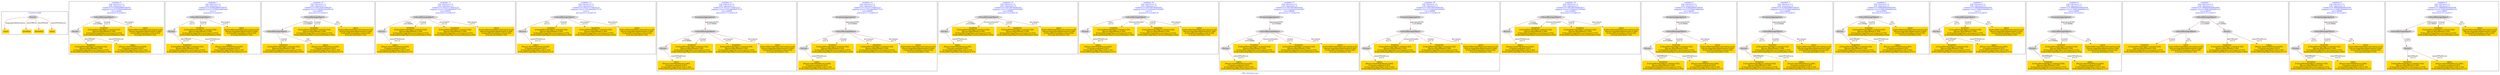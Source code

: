 digraph n0 {
fontcolor="blue"
remincross="true"
label="s09-s-18-artists.json"
subgraph cluster_0 {
label="1-correct model"
n2[style="filled",color="white",fillcolor="lightgray",label="Person1"];
n3[shape="plaintext",style="filled",fillcolor="gold",label="values"];
n4[shape="plaintext",style="filled",fillcolor="gold",label="birthDate"];
n5[shape="plaintext",style="filled",fillcolor="gold",label="deathDate"];
n6[shape="plaintext",style="filled",fillcolor="gold",label="values"];
}
subgraph cluster_1 {
label="candidate 0\nlink coherence:1.0\nnode coherence:1.0\nconfidence:0.42389268695786797\nmapping score:0.557964228985956\ncost:4.99982\n-precision:0.4-recall:0.5"
n8[style="filled",color="white",fillcolor="lightgray",label="CulturalHeritageObject1"];
n9[style="filled",color="white",fillcolor="lightgray",label="Person1"];
n10[shape="plaintext",style="filled",fillcolor="gold",label="deathDate\n[CulturalHeritageObject,created,0.524]\n[Person,dateOfDeath,0.349]\n[CulturalHeritageObject,provenance,0.075]\n[CulturalHeritageObject,accessionNumber,0.052]"];
n11[shape="plaintext",style="filled",fillcolor="gold",label="birthDate\n[CulturalHeritageObject,created,0.524]\n[Person,dateOfDeath,0.349]\n[CulturalHeritageObject,provenance,0.075]\n[CulturalHeritageObject,accessionNumber,0.052]"];
n12[shape="plaintext",style="filled",fillcolor="gold",label="values\n[CulturalHeritageObject,description,0.33]\n[Person,biographicalInformation,0.296]\n[CulturalHeritageObject,title,0.229]\n[Concept,prefLabel,0.145]"];
n13[shape="plaintext",style="filled",fillcolor="gold",label="values\n[Person,nameOfThePerson,0.493]\n[Concept,prefLabel,0.207]\n[CulturalHeritageObject,title,0.183]\n[CulturalHeritageObject,description,0.117]"];
}
subgraph cluster_2 {
label="candidate 1\nlink coherence:1.0\nnode coherence:1.0\nconfidence:0.42389268695786797\nmapping score:0.557964228985956\ncost:5.0\n-precision:0.4-recall:0.5"
n15[style="filled",color="white",fillcolor="lightgray",label="CulturalHeritageObject1"];
n16[style="filled",color="white",fillcolor="lightgray",label="Person2"];
n17[shape="plaintext",style="filled",fillcolor="gold",label="deathDate\n[CulturalHeritageObject,created,0.524]\n[Person,dateOfDeath,0.349]\n[CulturalHeritageObject,provenance,0.075]\n[CulturalHeritageObject,accessionNumber,0.052]"];
n18[shape="plaintext",style="filled",fillcolor="gold",label="values\n[Person,nameOfThePerson,0.493]\n[Concept,prefLabel,0.207]\n[CulturalHeritageObject,title,0.183]\n[CulturalHeritageObject,description,0.117]"];
n19[shape="plaintext",style="filled",fillcolor="gold",label="birthDate\n[CulturalHeritageObject,created,0.524]\n[Person,dateOfDeath,0.349]\n[CulturalHeritageObject,provenance,0.075]\n[CulturalHeritageObject,accessionNumber,0.052]"];
n20[shape="plaintext",style="filled",fillcolor="gold",label="values\n[CulturalHeritageObject,description,0.33]\n[Person,biographicalInformation,0.296]\n[CulturalHeritageObject,title,0.229]\n[Concept,prefLabel,0.145]"];
}
subgraph cluster_3 {
label="candidate 10\nlink coherence:1.0\nnode coherence:1.0\nconfidence:0.3651542872884267\nmapping score:0.5383847624294756\ncost:4.99997\n-precision:0.0-recall:0.0"
n22[style="filled",color="white",fillcolor="lightgray",label="CulturalHeritageObject1"];
n23[style="filled",color="white",fillcolor="lightgray",label="CulturalHeritageObject2"];
n24[shape="plaintext",style="filled",fillcolor="gold",label="birthDate\n[CulturalHeritageObject,created,0.524]\n[Person,dateOfDeath,0.349]\n[CulturalHeritageObject,provenance,0.075]\n[CulturalHeritageObject,accessionNumber,0.052]"];
n25[shape="plaintext",style="filled",fillcolor="gold",label="values\n[CulturalHeritageObject,description,0.33]\n[Person,biographicalInformation,0.296]\n[CulturalHeritageObject,title,0.229]\n[Concept,prefLabel,0.145]"];
n26[shape="plaintext",style="filled",fillcolor="gold",label="deathDate\n[CulturalHeritageObject,created,0.524]\n[Person,dateOfDeath,0.349]\n[CulturalHeritageObject,provenance,0.075]\n[CulturalHeritageObject,accessionNumber,0.052]"];
n27[shape="plaintext",style="filled",fillcolor="gold",label="values\n[Person,nameOfThePerson,0.493]\n[Concept,prefLabel,0.207]\n[CulturalHeritageObject,title,0.183]\n[CulturalHeritageObject,description,0.117]"];
}
subgraph cluster_4 {
label="candidate 11\nlink coherence:1.0\nnode coherence:1.0\nconfidence:0.3553271756432127\nmapping score:0.5351090585477376\ncost:4.99982\n-precision:0.2-recall:0.25"
n29[style="filled",color="white",fillcolor="lightgray",label="CulturalHeritageObject1"];
n30[style="filled",color="white",fillcolor="lightgray",label="Person1"];
n31[shape="plaintext",style="filled",fillcolor="gold",label="birthDate\n[CulturalHeritageObject,created,0.524]\n[Person,dateOfDeath,0.349]\n[CulturalHeritageObject,provenance,0.075]\n[CulturalHeritageObject,accessionNumber,0.052]"];
n32[shape="plaintext",style="filled",fillcolor="gold",label="deathDate\n[CulturalHeritageObject,created,0.524]\n[Person,dateOfDeath,0.349]\n[CulturalHeritageObject,provenance,0.075]\n[CulturalHeritageObject,accessionNumber,0.052]"];
n33[shape="plaintext",style="filled",fillcolor="gold",label="values\n[CulturalHeritageObject,description,0.33]\n[Person,biographicalInformation,0.296]\n[CulturalHeritageObject,title,0.229]\n[Concept,prefLabel,0.145]"];
n34[shape="plaintext",style="filled",fillcolor="gold",label="values\n[Person,nameOfThePerson,0.493]\n[Concept,prefLabel,0.207]\n[CulturalHeritageObject,title,0.183]\n[CulturalHeritageObject,description,0.117]"];
}
subgraph cluster_5 {
label="candidate 12\nlink coherence:1.0\nnode coherence:1.0\nconfidence:0.3553271756432127\nmapping score:0.5351090585477376\ncost:5.0\n-precision:0.2-recall:0.25"
n36[style="filled",color="white",fillcolor="lightgray",label="CulturalHeritageObject1"];
n37[style="filled",color="white",fillcolor="lightgray",label="Person2"];
n38[shape="plaintext",style="filled",fillcolor="gold",label="values\n[Person,nameOfThePerson,0.493]\n[Concept,prefLabel,0.207]\n[CulturalHeritageObject,title,0.183]\n[CulturalHeritageObject,description,0.117]"];
n39[shape="plaintext",style="filled",fillcolor="gold",label="birthDate\n[CulturalHeritageObject,created,0.524]\n[Person,dateOfDeath,0.349]\n[CulturalHeritageObject,provenance,0.075]\n[CulturalHeritageObject,accessionNumber,0.052]"];
n40[shape="plaintext",style="filled",fillcolor="gold",label="deathDate\n[CulturalHeritageObject,created,0.524]\n[Person,dateOfDeath,0.349]\n[CulturalHeritageObject,provenance,0.075]\n[CulturalHeritageObject,accessionNumber,0.052]"];
n41[shape="plaintext",style="filled",fillcolor="gold",label="values\n[CulturalHeritageObject,description,0.33]\n[Person,biographicalInformation,0.296]\n[CulturalHeritageObject,title,0.229]\n[Concept,prefLabel,0.145]"];
}
subgraph cluster_6 {
label="candidate 13\nlink coherence:1.0\nnode coherence:1.0\nconfidence:0.3553271756432127\nmapping score:0.5351090585477376\ncost:5.99968\n-precision:0.17-recall:0.25"
n43[style="filled",color="white",fillcolor="lightgray",label="CulturalHeritageObject1"];
n44[style="filled",color="white",fillcolor="lightgray",label="Person1"];
n45[style="filled",color="white",fillcolor="lightgray",label="EuropeanaAggregation1"];
n46[shape="plaintext",style="filled",fillcolor="gold",label="birthDate\n[CulturalHeritageObject,created,0.524]\n[Person,dateOfDeath,0.349]\n[CulturalHeritageObject,provenance,0.075]\n[CulturalHeritageObject,accessionNumber,0.052]"];
n47[shape="plaintext",style="filled",fillcolor="gold",label="deathDate\n[CulturalHeritageObject,created,0.524]\n[Person,dateOfDeath,0.349]\n[CulturalHeritageObject,provenance,0.075]\n[CulturalHeritageObject,accessionNumber,0.052]"];
n48[shape="plaintext",style="filled",fillcolor="gold",label="values\n[CulturalHeritageObject,description,0.33]\n[Person,biographicalInformation,0.296]\n[CulturalHeritageObject,title,0.229]\n[Concept,prefLabel,0.145]"];
n49[shape="plaintext",style="filled",fillcolor="gold",label="values\n[Person,nameOfThePerson,0.493]\n[Concept,prefLabel,0.207]\n[CulturalHeritageObject,title,0.183]\n[CulturalHeritageObject,description,0.117]"];
}
subgraph cluster_7 {
label="candidate 14\nlink coherence:1.0\nnode coherence:1.0\nconfidence:0.3553271756432127\nmapping score:0.5351090585477376\ncost:5.99986\n-precision:0.17-recall:0.25"
n51[style="filled",color="white",fillcolor="lightgray",label="CulturalHeritageObject1"];
n52[style="filled",color="white",fillcolor="lightgray",label="Person2"];
n53[style="filled",color="white",fillcolor="lightgray",label="EuropeanaAggregation1"];
n54[shape="plaintext",style="filled",fillcolor="gold",label="values\n[Person,nameOfThePerson,0.493]\n[Concept,prefLabel,0.207]\n[CulturalHeritageObject,title,0.183]\n[CulturalHeritageObject,description,0.117]"];
n55[shape="plaintext",style="filled",fillcolor="gold",label="birthDate\n[CulturalHeritageObject,created,0.524]\n[Person,dateOfDeath,0.349]\n[CulturalHeritageObject,provenance,0.075]\n[CulturalHeritageObject,accessionNumber,0.052]"];
n56[shape="plaintext",style="filled",fillcolor="gold",label="deathDate\n[CulturalHeritageObject,created,0.524]\n[Person,dateOfDeath,0.349]\n[CulturalHeritageObject,provenance,0.075]\n[CulturalHeritageObject,accessionNumber,0.052]"];
n57[shape="plaintext",style="filled",fillcolor="gold",label="values\n[CulturalHeritageObject,description,0.33]\n[Person,biographicalInformation,0.296]\n[CulturalHeritageObject,title,0.229]\n[Concept,prefLabel,0.145]"];
}
subgraph cluster_8 {
label="candidate 15\nlink coherence:1.0\nnode coherence:1.0\nconfidence:0.3497260766365202\nmapping score:0.5332420255455067\ncost:4.99982\n-precision:0.2-recall:0.25"
n59[style="filled",color="white",fillcolor="lightgray",label="CulturalHeritageObject1"];
n60[style="filled",color="white",fillcolor="lightgray",label="Person1"];
n61[shape="plaintext",style="filled",fillcolor="gold",label="birthDate\n[CulturalHeritageObject,created,0.524]\n[Person,dateOfDeath,0.349]\n[CulturalHeritageObject,provenance,0.075]\n[CulturalHeritageObject,accessionNumber,0.052]"];
n62[shape="plaintext",style="filled",fillcolor="gold",label="deathDate\n[CulturalHeritageObject,created,0.524]\n[Person,dateOfDeath,0.349]\n[CulturalHeritageObject,provenance,0.075]\n[CulturalHeritageObject,accessionNumber,0.052]"];
n63[shape="plaintext",style="filled",fillcolor="gold",label="values\n[CulturalHeritageObject,description,0.33]\n[Person,biographicalInformation,0.296]\n[CulturalHeritageObject,title,0.229]\n[Concept,prefLabel,0.145]"];
n64[shape="plaintext",style="filled",fillcolor="gold",label="values\n[Person,nameOfThePerson,0.493]\n[Concept,prefLabel,0.207]\n[CulturalHeritageObject,title,0.183]\n[CulturalHeritageObject,description,0.117]"];
}
subgraph cluster_9 {
label="candidate 16\nlink coherence:1.0\nnode coherence:1.0\nconfidence:0.3497260766365202\nmapping score:0.5332420255455067\ncost:5.0\n-precision:0.2-recall:0.25"
n66[style="filled",color="white",fillcolor="lightgray",label="CulturalHeritageObject1"];
n67[style="filled",color="white",fillcolor="lightgray",label="Person2"];
n68[shape="plaintext",style="filled",fillcolor="gold",label="birthDate\n[CulturalHeritageObject,created,0.524]\n[Person,dateOfDeath,0.349]\n[CulturalHeritageObject,provenance,0.075]\n[CulturalHeritageObject,accessionNumber,0.052]"];
n69[shape="plaintext",style="filled",fillcolor="gold",label="values\n[Person,nameOfThePerson,0.493]\n[Concept,prefLabel,0.207]\n[CulturalHeritageObject,title,0.183]\n[CulturalHeritageObject,description,0.117]"];
n70[shape="plaintext",style="filled",fillcolor="gold",label="deathDate\n[CulturalHeritageObject,created,0.524]\n[Person,dateOfDeath,0.349]\n[CulturalHeritageObject,provenance,0.075]\n[CulturalHeritageObject,accessionNumber,0.052]"];
n71[shape="plaintext",style="filled",fillcolor="gold",label="values\n[CulturalHeritageObject,description,0.33]\n[Person,biographicalInformation,0.296]\n[CulturalHeritageObject,title,0.229]\n[Concept,prefLabel,0.145]"];
}
subgraph cluster_10 {
label="candidate 17\nlink coherence:1.0\nnode coherence:1.0\nconfidence:0.3497260766365202\nmapping score:0.5332420255455067\ncost:5.99968\n-precision:0.17-recall:0.25"
n73[style="filled",color="white",fillcolor="lightgray",label="CulturalHeritageObject1"];
n74[style="filled",color="white",fillcolor="lightgray",label="Person1"];
n75[style="filled",color="white",fillcolor="lightgray",label="EuropeanaAggregation1"];
n76[shape="plaintext",style="filled",fillcolor="gold",label="birthDate\n[CulturalHeritageObject,created,0.524]\n[Person,dateOfDeath,0.349]\n[CulturalHeritageObject,provenance,0.075]\n[CulturalHeritageObject,accessionNumber,0.052]"];
n77[shape="plaintext",style="filled",fillcolor="gold",label="deathDate\n[CulturalHeritageObject,created,0.524]\n[Person,dateOfDeath,0.349]\n[CulturalHeritageObject,provenance,0.075]\n[CulturalHeritageObject,accessionNumber,0.052]"];
n78[shape="plaintext",style="filled",fillcolor="gold",label="values\n[CulturalHeritageObject,description,0.33]\n[Person,biographicalInformation,0.296]\n[CulturalHeritageObject,title,0.229]\n[Concept,prefLabel,0.145]"];
n79[shape="plaintext",style="filled",fillcolor="gold",label="values\n[Person,nameOfThePerson,0.493]\n[Concept,prefLabel,0.207]\n[CulturalHeritageObject,title,0.183]\n[CulturalHeritageObject,description,0.117]"];
}
subgraph cluster_11 {
label="candidate 18\nlink coherence:1.0\nnode coherence:1.0\nconfidence:0.3497260766365202\nmapping score:0.5332420255455067\ncost:5.99986\n-precision:0.17-recall:0.25"
n81[style="filled",color="white",fillcolor="lightgray",label="CulturalHeritageObject1"];
n82[style="filled",color="white",fillcolor="lightgray",label="Person2"];
n83[style="filled",color="white",fillcolor="lightgray",label="EuropeanaAggregation1"];
n84[shape="plaintext",style="filled",fillcolor="gold",label="birthDate\n[CulturalHeritageObject,created,0.524]\n[Person,dateOfDeath,0.349]\n[CulturalHeritageObject,provenance,0.075]\n[CulturalHeritageObject,accessionNumber,0.052]"];
n85[shape="plaintext",style="filled",fillcolor="gold",label="values\n[Person,nameOfThePerson,0.493]\n[Concept,prefLabel,0.207]\n[CulturalHeritageObject,title,0.183]\n[CulturalHeritageObject,description,0.117]"];
n86[shape="plaintext",style="filled",fillcolor="gold",label="deathDate\n[CulturalHeritageObject,created,0.524]\n[Person,dateOfDeath,0.349]\n[CulturalHeritageObject,provenance,0.075]\n[CulturalHeritageObject,accessionNumber,0.052]"];
n87[shape="plaintext",style="filled",fillcolor="gold",label="values\n[CulturalHeritageObject,description,0.33]\n[Person,biographicalInformation,0.296]\n[CulturalHeritageObject,title,0.229]\n[Concept,prefLabel,0.145]"];
}
subgraph cluster_12 {
label="candidate 19\nlink coherence:1.0\nnode coherence:1.0\nconfidence:0.34972607663652017\nmapping score:0.5332420255455067\ncost:4.99982\n-precision:0.2-recall:0.25"
n89[style="filled",color="white",fillcolor="lightgray",label="CulturalHeritageObject1"];
n90[style="filled",color="white",fillcolor="lightgray",label="Person1"];
n91[shape="plaintext",style="filled",fillcolor="gold",label="deathDate\n[CulturalHeritageObject,created,0.524]\n[Person,dateOfDeath,0.349]\n[CulturalHeritageObject,provenance,0.075]\n[CulturalHeritageObject,accessionNumber,0.052]"];
n92[shape="plaintext",style="filled",fillcolor="gold",label="birthDate\n[CulturalHeritageObject,created,0.524]\n[Person,dateOfDeath,0.349]\n[CulturalHeritageObject,provenance,0.075]\n[CulturalHeritageObject,accessionNumber,0.052]"];
n93[shape="plaintext",style="filled",fillcolor="gold",label="values\n[CulturalHeritageObject,description,0.33]\n[Person,biographicalInformation,0.296]\n[CulturalHeritageObject,title,0.229]\n[Concept,prefLabel,0.145]"];
n94[shape="plaintext",style="filled",fillcolor="gold",label="values\n[Person,nameOfThePerson,0.493]\n[Concept,prefLabel,0.207]\n[CulturalHeritageObject,title,0.183]\n[CulturalHeritageObject,description,0.117]"];
}
subgraph cluster_13 {
label="candidate 2\nlink coherence:1.0\nnode coherence:1.0\nconfidence:0.42389268695786797\nmapping score:0.557964228985956\ncost:5.99968\n-precision:0.33-recall:0.5"
n96[style="filled",color="white",fillcolor="lightgray",label="CulturalHeritageObject1"];
n97[style="filled",color="white",fillcolor="lightgray",label="Person1"];
n98[style="filled",color="white",fillcolor="lightgray",label="EuropeanaAggregation1"];
n99[shape="plaintext",style="filled",fillcolor="gold",label="deathDate\n[CulturalHeritageObject,created,0.524]\n[Person,dateOfDeath,0.349]\n[CulturalHeritageObject,provenance,0.075]\n[CulturalHeritageObject,accessionNumber,0.052]"];
n100[shape="plaintext",style="filled",fillcolor="gold",label="birthDate\n[CulturalHeritageObject,created,0.524]\n[Person,dateOfDeath,0.349]\n[CulturalHeritageObject,provenance,0.075]\n[CulturalHeritageObject,accessionNumber,0.052]"];
n101[shape="plaintext",style="filled",fillcolor="gold",label="values\n[CulturalHeritageObject,description,0.33]\n[Person,biographicalInformation,0.296]\n[CulturalHeritageObject,title,0.229]\n[Concept,prefLabel,0.145]"];
n102[shape="plaintext",style="filled",fillcolor="gold",label="values\n[Person,nameOfThePerson,0.493]\n[Concept,prefLabel,0.207]\n[CulturalHeritageObject,title,0.183]\n[CulturalHeritageObject,description,0.117]"];
}
subgraph cluster_14 {
label="candidate 3\nlink coherence:1.0\nnode coherence:1.0\nconfidence:0.42389268695786797\nmapping score:0.557964228985956\ncost:5.99986\n-precision:0.33-recall:0.5"
n104[style="filled",color="white",fillcolor="lightgray",label="CulturalHeritageObject1"];
n105[style="filled",color="white",fillcolor="lightgray",label="Person2"];
n106[style="filled",color="white",fillcolor="lightgray",label="EuropeanaAggregation1"];
n107[shape="plaintext",style="filled",fillcolor="gold",label="deathDate\n[CulturalHeritageObject,created,0.524]\n[Person,dateOfDeath,0.349]\n[CulturalHeritageObject,provenance,0.075]\n[CulturalHeritageObject,accessionNumber,0.052]"];
n108[shape="plaintext",style="filled",fillcolor="gold",label="values\n[Person,nameOfThePerson,0.493]\n[Concept,prefLabel,0.207]\n[CulturalHeritageObject,title,0.183]\n[CulturalHeritageObject,description,0.117]"];
n109[shape="plaintext",style="filled",fillcolor="gold",label="birthDate\n[CulturalHeritageObject,created,0.524]\n[Person,dateOfDeath,0.349]\n[CulturalHeritageObject,provenance,0.075]\n[CulturalHeritageObject,accessionNumber,0.052]"];
n110[shape="plaintext",style="filled",fillcolor="gold",label="values\n[CulturalHeritageObject,description,0.33]\n[Person,biographicalInformation,0.296]\n[CulturalHeritageObject,title,0.229]\n[Concept,prefLabel,0.145]"];
}
subgraph cluster_15 {
label="candidate 4\nlink coherence:1.0\nnode coherence:1.0\nconfidence:0.39884800000042936\nmapping score:0.5496160000001431\ncost:4.99982\n-precision:0.4-recall:0.5"
n112[style="filled",color="white",fillcolor="lightgray",label="CulturalHeritageObject1"];
n113[style="filled",color="white",fillcolor="lightgray",label="Person1"];
n114[shape="plaintext",style="filled",fillcolor="gold",label="deathDate\n[CulturalHeritageObject,created,0.524]\n[Person,dateOfDeath,0.349]\n[CulturalHeritageObject,provenance,0.075]\n[CulturalHeritageObject,accessionNumber,0.052]"];
n115[shape="plaintext",style="filled",fillcolor="gold",label="birthDate\n[CulturalHeritageObject,created,0.524]\n[Person,dateOfDeath,0.349]\n[CulturalHeritageObject,provenance,0.075]\n[CulturalHeritageObject,accessionNumber,0.052]"];
n116[shape="plaintext",style="filled",fillcolor="gold",label="values\n[CulturalHeritageObject,description,0.33]\n[Person,biographicalInformation,0.296]\n[CulturalHeritageObject,title,0.229]\n[Concept,prefLabel,0.145]"];
n117[shape="plaintext",style="filled",fillcolor="gold",label="values\n[Person,nameOfThePerson,0.493]\n[Concept,prefLabel,0.207]\n[CulturalHeritageObject,title,0.183]\n[CulturalHeritageObject,description,0.117]"];
}
subgraph cluster_16 {
label="candidate 5\nlink coherence:1.0\nnode coherence:1.0\nconfidence:0.39884800000042936\nmapping score:0.5496160000001431\ncost:5.0\n-precision:0.4-recall:0.5"
n119[style="filled",color="white",fillcolor="lightgray",label="CulturalHeritageObject1"];
n120[style="filled",color="white",fillcolor="lightgray",label="Person2"];
n121[shape="plaintext",style="filled",fillcolor="gold",label="deathDate\n[CulturalHeritageObject,created,0.524]\n[Person,dateOfDeath,0.349]\n[CulturalHeritageObject,provenance,0.075]\n[CulturalHeritageObject,accessionNumber,0.052]"];
n122[shape="plaintext",style="filled",fillcolor="gold",label="values\n[Person,nameOfThePerson,0.493]\n[Concept,prefLabel,0.207]\n[CulturalHeritageObject,title,0.183]\n[CulturalHeritageObject,description,0.117]"];
n123[shape="plaintext",style="filled",fillcolor="gold",label="birthDate\n[CulturalHeritageObject,created,0.524]\n[Person,dateOfDeath,0.349]\n[CulturalHeritageObject,provenance,0.075]\n[CulturalHeritageObject,accessionNumber,0.052]"];
n124[shape="plaintext",style="filled",fillcolor="gold",label="values\n[CulturalHeritageObject,description,0.33]\n[Person,biographicalInformation,0.296]\n[CulturalHeritageObject,title,0.229]\n[Concept,prefLabel,0.145]"];
}
subgraph cluster_17 {
label="candidate 6\nlink coherence:1.0\nnode coherence:1.0\nconfidence:0.39884800000042936\nmapping score:0.5496160000001431\ncost:5.99968\n-precision:0.33-recall:0.5"
n126[style="filled",color="white",fillcolor="lightgray",label="CulturalHeritageObject1"];
n127[style="filled",color="white",fillcolor="lightgray",label="Person1"];
n128[style="filled",color="white",fillcolor="lightgray",label="EuropeanaAggregation1"];
n129[shape="plaintext",style="filled",fillcolor="gold",label="deathDate\n[CulturalHeritageObject,created,0.524]\n[Person,dateOfDeath,0.349]\n[CulturalHeritageObject,provenance,0.075]\n[CulturalHeritageObject,accessionNumber,0.052]"];
n130[shape="plaintext",style="filled",fillcolor="gold",label="birthDate\n[CulturalHeritageObject,created,0.524]\n[Person,dateOfDeath,0.349]\n[CulturalHeritageObject,provenance,0.075]\n[CulturalHeritageObject,accessionNumber,0.052]"];
n131[shape="plaintext",style="filled",fillcolor="gold",label="values\n[CulturalHeritageObject,description,0.33]\n[Person,biographicalInformation,0.296]\n[CulturalHeritageObject,title,0.229]\n[Concept,prefLabel,0.145]"];
n132[shape="plaintext",style="filled",fillcolor="gold",label="values\n[Person,nameOfThePerson,0.493]\n[Concept,prefLabel,0.207]\n[CulturalHeritageObject,title,0.183]\n[CulturalHeritageObject,description,0.117]"];
}
subgraph cluster_18 {
label="candidate 7\nlink coherence:1.0\nnode coherence:1.0\nconfidence:0.39884800000042936\nmapping score:0.5496160000001431\ncost:5.99979\n-precision:0.33-recall:0.5"
n134[style="filled",color="white",fillcolor="lightgray",label="CulturalHeritageObject1"];
n135[style="filled",color="white",fillcolor="lightgray",label="CulturalHeritageObject2"];
n136[style="filled",color="white",fillcolor="lightgray",label="Person1"];
n137[shape="plaintext",style="filled",fillcolor="gold",label="deathDate\n[CulturalHeritageObject,created,0.524]\n[Person,dateOfDeath,0.349]\n[CulturalHeritageObject,provenance,0.075]\n[CulturalHeritageObject,accessionNumber,0.052]"];
n138[shape="plaintext",style="filled",fillcolor="gold",label="birthDate\n[CulturalHeritageObject,created,0.524]\n[Person,dateOfDeath,0.349]\n[CulturalHeritageObject,provenance,0.075]\n[CulturalHeritageObject,accessionNumber,0.052]"];
n139[shape="plaintext",style="filled",fillcolor="gold",label="values\n[Person,nameOfThePerson,0.493]\n[Concept,prefLabel,0.207]\n[CulturalHeritageObject,title,0.183]\n[CulturalHeritageObject,description,0.117]"];
n140[shape="plaintext",style="filled",fillcolor="gold",label="values\n[CulturalHeritageObject,description,0.33]\n[Person,biographicalInformation,0.296]\n[CulturalHeritageObject,title,0.229]\n[Concept,prefLabel,0.145]"];
}
subgraph cluster_19 {
label="candidate 8\nlink coherence:1.0\nnode coherence:1.0\nconfidence:0.39884800000042936\nmapping score:0.5496160000001431\ncost:5.99986\n-precision:0.33-recall:0.5"
n142[style="filled",color="white",fillcolor="lightgray",label="CulturalHeritageObject1"];
n143[style="filled",color="white",fillcolor="lightgray",label="Person2"];
n144[style="filled",color="white",fillcolor="lightgray",label="EuropeanaAggregation1"];
n145[shape="plaintext",style="filled",fillcolor="gold",label="deathDate\n[CulturalHeritageObject,created,0.524]\n[Person,dateOfDeath,0.349]\n[CulturalHeritageObject,provenance,0.075]\n[CulturalHeritageObject,accessionNumber,0.052]"];
n146[shape="plaintext",style="filled",fillcolor="gold",label="values\n[Person,nameOfThePerson,0.493]\n[Concept,prefLabel,0.207]\n[CulturalHeritageObject,title,0.183]\n[CulturalHeritageObject,description,0.117]"];
n147[shape="plaintext",style="filled",fillcolor="gold",label="birthDate\n[CulturalHeritageObject,created,0.524]\n[Person,dateOfDeath,0.349]\n[CulturalHeritageObject,provenance,0.075]\n[CulturalHeritageObject,accessionNumber,0.052]"];
n148[shape="plaintext",style="filled",fillcolor="gold",label="values\n[CulturalHeritageObject,description,0.33]\n[Person,biographicalInformation,0.296]\n[CulturalHeritageObject,title,0.229]\n[Concept,prefLabel,0.145]"];
}
subgraph cluster_20 {
label="candidate 9\nlink coherence:1.0\nnode coherence:1.0\nconfidence:0.39884800000042936\nmapping score:0.5496160000001431\ncost:5.99997\n-precision:0.33-recall:0.5"
n150[style="filled",color="white",fillcolor="lightgray",label="CulturalHeritageObject1"];
n151[style="filled",color="white",fillcolor="lightgray",label="CulturalHeritageObject2"];
n152[style="filled",color="white",fillcolor="lightgray",label="Person2"];
n153[shape="plaintext",style="filled",fillcolor="gold",label="deathDate\n[CulturalHeritageObject,created,0.524]\n[Person,dateOfDeath,0.349]\n[CulturalHeritageObject,provenance,0.075]\n[CulturalHeritageObject,accessionNumber,0.052]"];
n154[shape="plaintext",style="filled",fillcolor="gold",label="values\n[Person,nameOfThePerson,0.493]\n[Concept,prefLabel,0.207]\n[CulturalHeritageObject,title,0.183]\n[CulturalHeritageObject,description,0.117]"];
n155[shape="plaintext",style="filled",fillcolor="gold",label="birthDate\n[CulturalHeritageObject,created,0.524]\n[Person,dateOfDeath,0.349]\n[CulturalHeritageObject,provenance,0.075]\n[CulturalHeritageObject,accessionNumber,0.052]"];
n156[shape="plaintext",style="filled",fillcolor="gold",label="values\n[CulturalHeritageObject,description,0.33]\n[Person,biographicalInformation,0.296]\n[CulturalHeritageObject,title,0.229]\n[Concept,prefLabel,0.145]"];
}
n2 -> n3[color="brown",fontcolor="black",label="biographicalInformation"]
n2 -> n4[color="brown",fontcolor="black",label="dateOfBirth"]
n2 -> n5[color="brown",fontcolor="black",label="dateOfDeath"]
n2 -> n6[color="brown",fontcolor="black",label="nameOfThePerson"]
n8 -> n9[color="brown",fontcolor="black",label="creator\nw=0.99982"]
n9 -> n10[color="brown",fontcolor="black",label="dateOfDeath\nw=1.0"]
n8 -> n11[color="brown",fontcolor="black",label="created\nw=1.0"]
n8 -> n12[color="brown",fontcolor="black",label="description\nw=1.0"]
n9 -> n13[color="brown",fontcolor="black",label="nameOfThePerson\nw=1.0"]
n15 -> n16[color="brown",fontcolor="black",label="sitter\nw=1.0"]
n16 -> n17[color="brown",fontcolor="black",label="dateOfDeath\nw=1.0"]
n16 -> n18[color="brown",fontcolor="black",label="nameOfThePerson\nw=1.0"]
n15 -> n19[color="brown",fontcolor="black",label="created\nw=1.0"]
n15 -> n20[color="brown",fontcolor="black",label="description\nw=1.0"]
n22 -> n23[color="brown",fontcolor="black",label="isRelatedTo\nw=0.99997"]
n22 -> n24[color="brown",fontcolor="black",label="created\nw=1.0"]
n22 -> n25[color="brown",fontcolor="black",label="title\nw=1.0"]
n23 -> n26[color="brown",fontcolor="black",label="created\nw=1.0"]
n23 -> n27[color="brown",fontcolor="black",label="title\nw=1.0"]
n29 -> n30[color="brown",fontcolor="black",label="creator\nw=0.99982"]
n29 -> n31[color="brown",fontcolor="black",label="created\nw=1.0"]
n29 -> n32[color="brown",fontcolor="black",label="provenance\nw=1.0"]
n29 -> n33[color="brown",fontcolor="black",label="description\nw=1.0"]
n30 -> n34[color="brown",fontcolor="black",label="nameOfThePerson\nw=1.0"]
n36 -> n37[color="brown",fontcolor="black",label="sitter\nw=1.0"]
n37 -> n38[color="brown",fontcolor="black",label="nameOfThePerson\nw=1.0"]
n36 -> n39[color="brown",fontcolor="black",label="created\nw=1.0"]
n36 -> n40[color="brown",fontcolor="black",label="provenance\nw=1.0"]
n36 -> n41[color="brown",fontcolor="black",label="description\nw=1.0"]
n43 -> n44[color="brown",fontcolor="black",label="creator\nw=0.99982"]
n45 -> n43[color="brown",fontcolor="black",label="aggregatedCHO\nw=0.99986"]
n43 -> n46[color="brown",fontcolor="black",label="created\nw=1.0"]
n43 -> n47[color="brown",fontcolor="black",label="provenance\nw=1.0"]
n43 -> n48[color="brown",fontcolor="black",label="description\nw=1.0"]
n44 -> n49[color="brown",fontcolor="black",label="nameOfThePerson\nw=1.0"]
n51 -> n52[color="brown",fontcolor="black",label="sitter\nw=1.0"]
n53 -> n51[color="brown",fontcolor="black",label="aggregatedCHO\nw=0.99986"]
n52 -> n54[color="brown",fontcolor="black",label="nameOfThePerson\nw=1.0"]
n51 -> n55[color="brown",fontcolor="black",label="created\nw=1.0"]
n51 -> n56[color="brown",fontcolor="black",label="provenance\nw=1.0"]
n51 -> n57[color="brown",fontcolor="black",label="description\nw=1.0"]
n59 -> n60[color="brown",fontcolor="black",label="creator\nw=0.99982"]
n59 -> n61[color="brown",fontcolor="black",label="accessionNumber\nw=1.0"]
n59 -> n62[color="brown",fontcolor="black",label="created\nw=1.0"]
n59 -> n63[color="brown",fontcolor="black",label="description\nw=1.0"]
n60 -> n64[color="brown",fontcolor="black",label="nameOfThePerson\nw=1.0"]
n66 -> n67[color="brown",fontcolor="black",label="sitter\nw=1.0"]
n66 -> n68[color="brown",fontcolor="black",label="accessionNumber\nw=1.0"]
n67 -> n69[color="brown",fontcolor="black",label="nameOfThePerson\nw=1.0"]
n66 -> n70[color="brown",fontcolor="black",label="created\nw=1.0"]
n66 -> n71[color="brown",fontcolor="black",label="description\nw=1.0"]
n73 -> n74[color="brown",fontcolor="black",label="creator\nw=0.99982"]
n75 -> n73[color="brown",fontcolor="black",label="aggregatedCHO\nw=0.99986"]
n73 -> n76[color="brown",fontcolor="black",label="accessionNumber\nw=1.0"]
n73 -> n77[color="brown",fontcolor="black",label="created\nw=1.0"]
n73 -> n78[color="brown",fontcolor="black",label="description\nw=1.0"]
n74 -> n79[color="brown",fontcolor="black",label="nameOfThePerson\nw=1.0"]
n81 -> n82[color="brown",fontcolor="black",label="sitter\nw=1.0"]
n83 -> n81[color="brown",fontcolor="black",label="aggregatedCHO\nw=0.99986"]
n81 -> n84[color="brown",fontcolor="black",label="accessionNumber\nw=1.0"]
n82 -> n85[color="brown",fontcolor="black",label="nameOfThePerson\nw=1.0"]
n81 -> n86[color="brown",fontcolor="black",label="created\nw=1.0"]
n81 -> n87[color="brown",fontcolor="black",label="description\nw=1.0"]
n89 -> n90[color="brown",fontcolor="black",label="creator\nw=0.99982"]
n89 -> n91[color="brown",fontcolor="black",label="accessionNumber\nw=1.0"]
n89 -> n92[color="brown",fontcolor="black",label="created\nw=1.0"]
n89 -> n93[color="brown",fontcolor="black",label="description\nw=1.0"]
n90 -> n94[color="brown",fontcolor="black",label="nameOfThePerson\nw=1.0"]
n96 -> n97[color="brown",fontcolor="black",label="creator\nw=0.99982"]
n98 -> n96[color="brown",fontcolor="black",label="aggregatedCHO\nw=0.99986"]
n97 -> n99[color="brown",fontcolor="black",label="dateOfDeath\nw=1.0"]
n96 -> n100[color="brown",fontcolor="black",label="created\nw=1.0"]
n96 -> n101[color="brown",fontcolor="black",label="description\nw=1.0"]
n97 -> n102[color="brown",fontcolor="black",label="nameOfThePerson\nw=1.0"]
n104 -> n105[color="brown",fontcolor="black",label="sitter\nw=1.0"]
n106 -> n104[color="brown",fontcolor="black",label="aggregatedCHO\nw=0.99986"]
n105 -> n107[color="brown",fontcolor="black",label="dateOfDeath\nw=1.0"]
n105 -> n108[color="brown",fontcolor="black",label="nameOfThePerson\nw=1.0"]
n104 -> n109[color="brown",fontcolor="black",label="created\nw=1.0"]
n104 -> n110[color="brown",fontcolor="black",label="description\nw=1.0"]
n112 -> n113[color="brown",fontcolor="black",label="creator\nw=0.99982"]
n113 -> n114[color="brown",fontcolor="black",label="dateOfDeath\nw=1.0"]
n112 -> n115[color="brown",fontcolor="black",label="created\nw=1.0"]
n112 -> n116[color="brown",fontcolor="black",label="title\nw=1.0"]
n113 -> n117[color="brown",fontcolor="black",label="nameOfThePerson\nw=1.0"]
n119 -> n120[color="brown",fontcolor="black",label="sitter\nw=1.0"]
n120 -> n121[color="brown",fontcolor="black",label="dateOfDeath\nw=1.0"]
n120 -> n122[color="brown",fontcolor="black",label="nameOfThePerson\nw=1.0"]
n119 -> n123[color="brown",fontcolor="black",label="created\nw=1.0"]
n119 -> n124[color="brown",fontcolor="black",label="title\nw=1.0"]
n126 -> n127[color="brown",fontcolor="black",label="creator\nw=0.99982"]
n128 -> n126[color="brown",fontcolor="black",label="aggregatedCHO\nw=0.99986"]
n127 -> n129[color="brown",fontcolor="black",label="dateOfDeath\nw=1.0"]
n126 -> n130[color="brown",fontcolor="black",label="created\nw=1.0"]
n126 -> n131[color="brown",fontcolor="black",label="title\nw=1.0"]
n127 -> n132[color="brown",fontcolor="black",label="nameOfThePerson\nw=1.0"]
n134 -> n135[color="brown",fontcolor="black",label="isRelatedTo\nw=0.99997"]
n134 -> n136[color="brown",fontcolor="black",label="creator\nw=0.99982"]
n136 -> n137[color="brown",fontcolor="black",label="dateOfDeath\nw=1.0"]
n135 -> n138[color="brown",fontcolor="black",label="created\nw=1.0"]
n136 -> n139[color="brown",fontcolor="black",label="nameOfThePerson\nw=1.0"]
n135 -> n140[color="brown",fontcolor="black",label="title\nw=1.0"]
n142 -> n143[color="brown",fontcolor="black",label="sitter\nw=1.0"]
n144 -> n142[color="brown",fontcolor="black",label="aggregatedCHO\nw=0.99986"]
n143 -> n145[color="brown",fontcolor="black",label="dateOfDeath\nw=1.0"]
n143 -> n146[color="brown",fontcolor="black",label="nameOfThePerson\nw=1.0"]
n142 -> n147[color="brown",fontcolor="black",label="created\nw=1.0"]
n142 -> n148[color="brown",fontcolor="black",label="title\nw=1.0"]
n150 -> n151[color="brown",fontcolor="black",label="isRelatedTo\nw=0.99997"]
n151 -> n152[color="brown",fontcolor="black",label="creator\nw=1.0"]
n152 -> n153[color="brown",fontcolor="black",label="dateOfDeath\nw=1.0"]
n152 -> n154[color="brown",fontcolor="black",label="nameOfThePerson\nw=1.0"]
n150 -> n155[color="brown",fontcolor="black",label="created\nw=1.0"]
n150 -> n156[color="brown",fontcolor="black",label="title\nw=1.0"]
}
